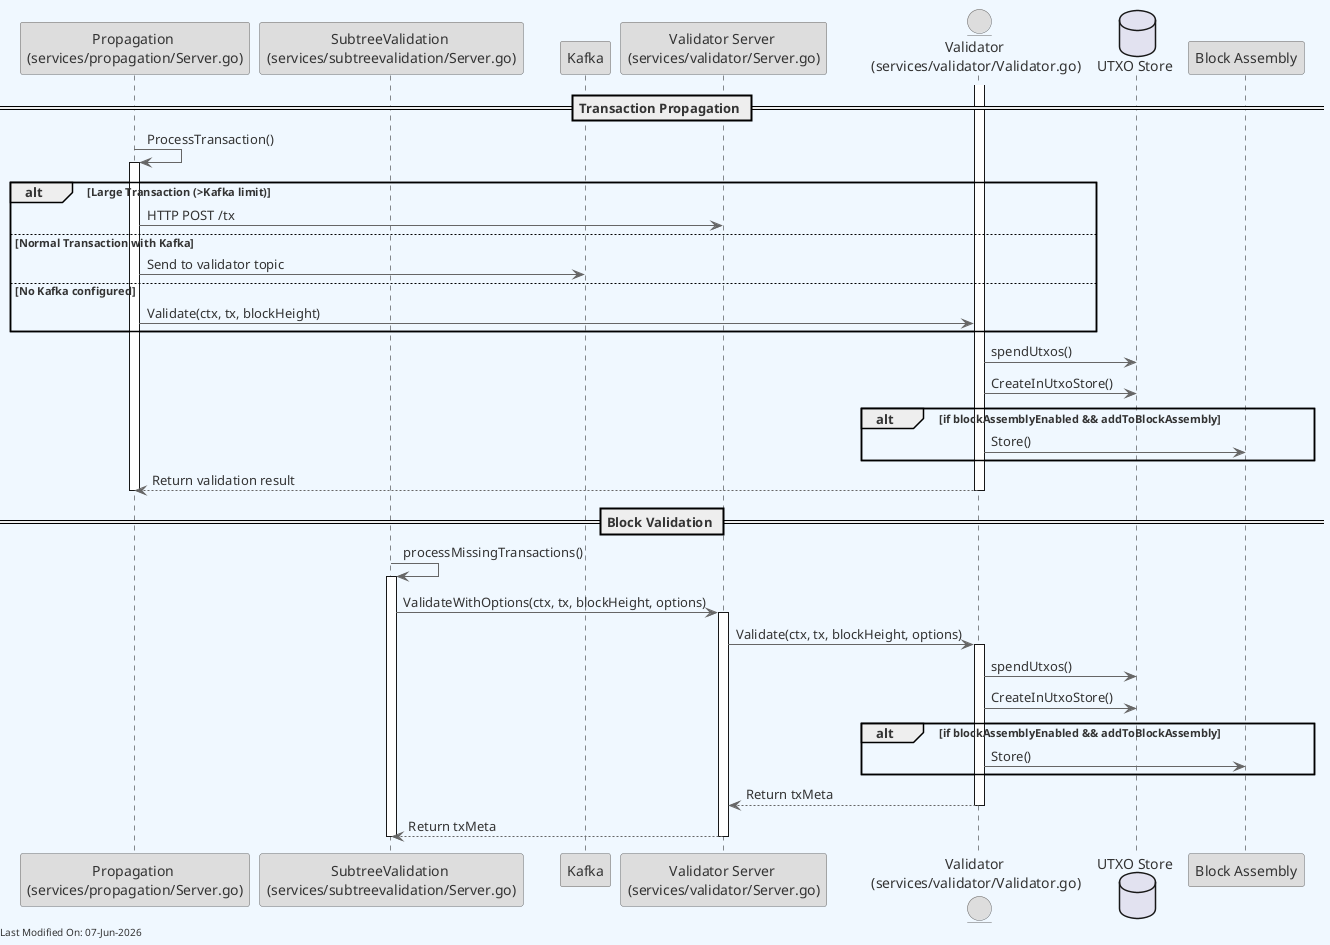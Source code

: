@startuml
skinparam backgroundColor #F0F8FF
skinparam defaultFontColor #333333
skinparam arrowColor #666666

' Define borders for all elements
skinparam entity {
  BorderColor #666666
  BackgroundColor #DDDDDD
}

skinparam control {
  BorderColor #666666
  BackgroundColor #DDDDDD
}

skinparam participant {
  BorderColor #666666
  BackgroundColor #DDDDDD
}



participant "Propagation \n(services/propagation/Server.go)" as Propagation
participant "SubtreeValidation \n(services/subtreevalidation/Server.go)" as SubtreeValidation
participant "Kafka" as Kafka
participant "Validator Server \n(services/validator/Server.go)" as ValidatorServer
entity "Validator \n(services/validator/Validator.go)" as Validator
database "UTXO Store" as UTXOStore
participant "Block Assembly" as BlockAssembly

== Transaction Propagation ==
Propagation -> Propagation: ProcessTransaction()
activate Propagation
alt Large Transaction (>Kafka limit)
    Propagation -> ValidatorServer: HTTP POST /tx
else Normal Transaction with Kafka
    Propagation -> Kafka: Send to validator topic
else No Kafka configured
    Propagation -> Validator: Validate(ctx, tx, blockHeight)
end
activate Validator
Validator -> UTXOStore: spendUtxos()
Validator -> UTXOStore: CreateInUtxoStore()
alt if blockAssemblyEnabled && addToBlockAssembly
    Validator -> BlockAssembly: Store()
end
Validator --> Propagation: Return validation result
deactivate Validator
deactivate Propagation

== Block Validation ==
SubtreeValidation -> SubtreeValidation: processMissingTransactions()
activate SubtreeValidation
SubtreeValidation -> ValidatorServer: ValidateWithOptions(ctx, tx, blockHeight, options)
activate ValidatorServer
ValidatorServer -> Validator: Validate(ctx, tx, blockHeight, options)
activate Validator
Validator -> UTXOStore: spendUtxos()
Validator -> UTXOStore: CreateInUtxoStore()
alt if blockAssemblyEnabled && addToBlockAssembly
    Validator -> BlockAssembly: Store()
end
Validator --> ValidatorServer: Return txMeta
deactivate Validator
ValidatorServer --> SubtreeValidation: Return txMeta
deactivate ValidatorServer
deactivate SubtreeValidation

left footer Last Modified On: %date("dd-MMM-yyyy")

@enduml
